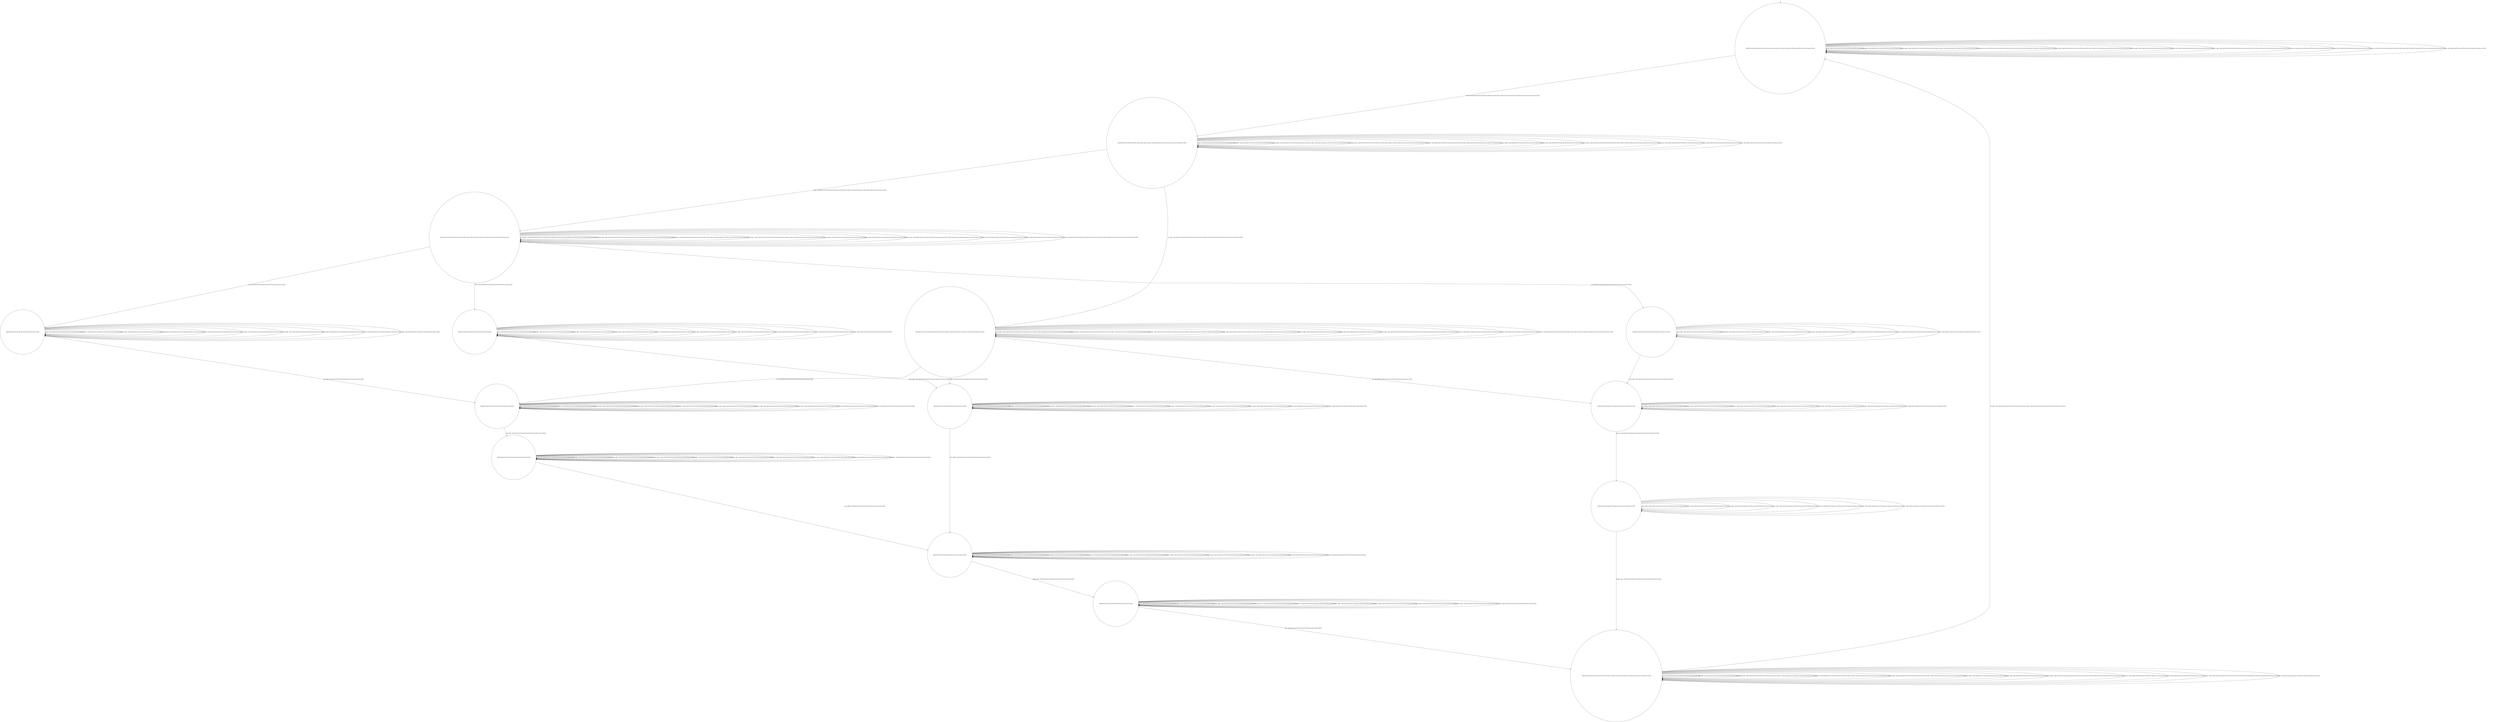digraph g {
	edge [lblstyle="above, sloped"];
	s0 [shape="circle" label="0@[((EUR and COF and CAP and TON and not DOL and not TEA) or (DOL and TEA and not TON and not CAP and not EUR and not COF))]"];
	s1 [shape="circle" label="1@[((EUR and COF and CAP and TON and not DOL and not TEA) or (DOL and TEA and not TON and not CAP and not EUR and not COF))]"];
	s2 [shape="circle" label="2@[((EUR and COF and CAP and TON and not DOL and not TEA) or (DOL and TEA and not TON and not CAP and not EUR and not COF))]"];
	s3 [shape="circle" label="3@[((EUR and COF and CAP and TON and not DOL and not TEA) or (DOL and TEA and not TON and not CAP and not EUR and not COF))]"];
	s4 [shape="circle" label="4@[((EUR and COF and CAP and TON and not DOL and not TEA))]"];
	s5 [shape="circle" label="5@[((EUR and COF and CAP and TON and not DOL and not TEA))]"];
	s6 [shape="circle" label="6@[((EUR and COF and CAP and TON and not DOL and not TEA))]"];
	s7 [shape="circle" label="7@[((EUR and COF and CAP and TON and not DOL and not TEA))]"];
	s8 [shape="circle" label="8@[((EUR and COF and CAP and TON and not DOL and not TEA))]"];
	s9 [shape="circle" label="9@[((EUR and COF and CAP and TON and not DOL and not TEA))]"];
	s10 [shape="circle" label="10@[((EUR and COF and CAP and TON and not DOL and not TEA))]"];
	s11 [shape="circle" label="11@[((EUR and COF and CAP and TON and not DOL and not TEA) or (DOL and TEA and not TON and not CAP and not EUR and not COF))]"];
	s12 [shape="circle" label="12@[((DOL and TEA and not TON and not CAP and not EUR and not COF))]"];
	s13 [shape="circle" label="13@[((DOL and TEA and not TON and not CAP and not EUR and not COF))]"];
	s14 [shape="circle" label="14@[((DOL and TEA and not TON and not CAP and not EUR and not COF))]"];
	s0 -> s0 [label="cap / nok() [((EUR and COF and CAP and TON and not DOL and not TEA))]"];
	s0 -> s0 [label="coffee / nok() [((EUR and COF and CAP and TON and not DOL and not TEA))]"];
	s0 -> s0 [label="cup_taken / nok() [((EUR and COF and CAP and TON and not DOL and not TEA) or (DOL and TEA and not TON and not CAP and not EUR and not COF))]"];
	s0 -> s0 [label="display_done / nok() [((EUR and COF and CAP and TON and not DOL and not TEA) or (DOL and TEA and not TON and not CAP and not EUR and not COF))]"];
	s0 -> s1 [label="dollar / ok() [((EUR and COF and CAP and TON and not DOL and not TEA) or (DOL and TEA and not TON and not CAP and not EUR and not COF))]"];
	s0 -> s0 [label="no_sugar / nok() [((EUR and COF and CAP and TON and not DOL and not TEA) or (DOL and TEA and not TON and not CAP and not EUR and not COF))]"];
	s0 -> s0 [label="pour_coffee / nok() [((EUR and COF and CAP and TON and not DOL and not TEA))]"];
	s0 -> s0 [label="pour_milk / nok() [((EUR and COF and CAP and TON and not DOL and not TEA))]"];
	s0 -> s0 [label="pour_sugar / nok() [((EUR and COF and CAP and TON and not DOL and not TEA) or (DOL and TEA and not TON and not CAP and not EUR and not COF))]"];
	s0 -> s0 [label="pour_tea / nok() [((DOL and TEA and not TON and not CAP and not EUR and not COF))]"];
	s0 -> s0 [label="ring / nok() [((EUR and COF and CAP and TON and not DOL and not TEA))]"];
	s0 -> s0 [label="sugar / nok() [((EUR and COF and CAP and TON and not DOL and not TEA) or (DOL and TEA and not TON and not CAP and not EUR and not COF))]"];
	s0 -> s0 [label="tea / nok() [((DOL and TEA and not TON and not CAP and not EUR and not COF))]"];
	s1 -> s1 [label="cap / nok() [((EUR and COF and CAP and TON and not DOL and not TEA))]"];
	s1 -> s1 [label="coffee / nok() [((EUR and COF and CAP and TON and not DOL and not TEA))]"];
	s1 -> s1 [label="cup_taken / nok() [((EUR and COF and CAP and TON and not DOL and not TEA) or (DOL and TEA and not TON and not CAP and not EUR and not COF))]"];
	s1 -> s1 [label="display_done / nok() [((EUR and COF and CAP and TON and not DOL and not TEA) or (DOL and TEA and not TON and not CAP and not EUR and not COF))]"];
	s1 -> s1 [label="dollar / nok() [((EUR and COF and CAP and TON and not DOL and not TEA) or (DOL and TEA and not TON and not CAP and not EUR and not COF))]"];
	s1 -> s2 [label="no_sugar / ok() [((EUR and COF and CAP and TON and not DOL and not TEA) or (DOL and TEA and not TON and not CAP and not EUR and not COF))]"];
	s1 -> s1 [label="pour_coffee / nok() [((EUR and COF and CAP and TON and not DOL and not TEA))]"];
	s1 -> s1 [label="pour_milk / nok() [((EUR and COF and CAP and TON and not DOL and not TEA))]"];
	s1 -> s1 [label="pour_sugar / nok() [((EUR and COF and CAP and TON and not DOL and not TEA) or (DOL and TEA and not TON and not CAP and not EUR and not COF))]"];
	s1 -> s1 [label="pour_tea / nok() [((DOL and TEA and not TON and not CAP and not EUR and not COF))]"];
	s1 -> s1 [label="ring / nok() [((EUR and COF and CAP and TON and not DOL and not TEA))]"];
	s1 -> s3 [label="sugar / ok() [((EUR and COF and CAP and TON and not DOL and not TEA) or (DOL and TEA and not TON and not CAP and not EUR and not COF))]"];
	s1 -> s1 [label="tea / nok() [((DOL and TEA and not TON and not CAP and not EUR and not COF))]"];
	s2 -> s6 [label="cap / ok() [((EUR and COF and CAP and TON and not DOL and not TEA))]"];
	s2 -> s7 [label="coffee / ok() [((EUR and COF and CAP and TON and not DOL and not TEA))]"];
	s2 -> s2 [label="cup_taken / nok() [((EUR and COF and CAP and TON and not DOL and not TEA) or (DOL and TEA and not TON and not CAP and not EUR and not COF))]"];
	s2 -> s2 [label="display_done / nok() [((EUR and COF and CAP and TON and not DOL and not TEA) or (DOL and TEA and not TON and not CAP and not EUR and not COF))]"];
	s2 -> s2 [label="dollar / nok() [((EUR and COF and CAP and TON and not DOL and not TEA) or (DOL and TEA and not TON and not CAP and not EUR and not COF))]"];
	s2 -> s2 [label="no_sugar / nok() [((EUR and COF and CAP and TON and not DOL and not TEA) or (DOL and TEA and not TON and not CAP and not EUR and not COF))]"];
	s2 -> s2 [label="pour_coffee / nok() [((EUR and COF and CAP and TON and not DOL and not TEA))]"];
	s2 -> s2 [label="pour_milk / nok() [((EUR and COF and CAP and TON and not DOL and not TEA))]"];
	s2 -> s2 [label="pour_sugar / nok() [((EUR and COF and CAP and TON and not DOL and not TEA) or (DOL and TEA and not TON and not CAP and not EUR and not COF))]"];
	s2 -> s2 [label="pour_tea / nok() [((DOL and TEA and not TON and not CAP and not EUR and not COF))]"];
	s2 -> s2 [label="ring / nok() [((EUR and COF and CAP and TON and not DOL and not TEA))]"];
	s2 -> s2 [label="sugar / void() [((EUR and COF and CAP and TON and not DOL and not TEA) or (DOL and TEA and not TON and not CAP and not EUR and not COF))]"];
	s2 -> s13 [label="tea / ok() [((DOL and TEA and not TON and not CAP and not EUR and not COF))]"];
	s3 -> s4 [label="cap / ok() [((EUR and COF and CAP and TON and not DOL and not TEA))]"];
	s3 -> s5 [label="coffee / ok() [((EUR and COF and CAP and TON and not DOL and not TEA))]"];
	s3 -> s3 [label="cup_taken / nok() [((EUR and COF and CAP and TON and not DOL and not TEA) or (DOL and TEA and not TON and not CAP and not EUR and not COF))]"];
	s3 -> s3 [label="display_done / nok() [((EUR and COF and CAP and TON and not DOL and not TEA) or (DOL and TEA and not TON and not CAP and not EUR and not COF))]"];
	s3 -> s3 [label="dollar / nok() [((EUR and COF and CAP and TON and not DOL and not TEA) or (DOL and TEA and not TON and not CAP and not EUR and not COF))]"];
	s3 -> s3 [label="no_sugar / void() [((EUR and COF and CAP and TON and not DOL and not TEA) or (DOL and TEA and not TON and not CAP and not EUR and not COF))]"];
	s3 -> s3 [label="pour_coffee / nok() [((EUR and COF and CAP and TON and not DOL and not TEA))]"];
	s3 -> s3 [label="pour_milk / nok() [((EUR and COF and CAP and TON and not DOL and not TEA))]"];
	s3 -> s3 [label="pour_sugar / nok() [((EUR and COF and CAP and TON and not DOL and not TEA) or (DOL and TEA and not TON and not CAP and not EUR and not COF))]"];
	s3 -> s3 [label="pour_tea / nok() [((DOL and TEA and not TON and not CAP and not EUR and not COF))]"];
	s3 -> s3 [label="ring / nok() [((EUR and COF and CAP and TON and not DOL and not TEA))]"];
	s3 -> s3 [label="sugar / nok() [((EUR and COF and CAP and TON and not DOL and not TEA) or (DOL and TEA and not TON and not CAP and not EUR and not COF))]"];
	s3 -> s12 [label="tea / ok() [((DOL and TEA and not TON and not CAP and not EUR and not COF))]"];
	s4 -> s4 [label="cap / nok() [((EUR and COF and CAP and TON and not DOL and not TEA))]"];
	s4 -> s4 [label="coffee / void() [((EUR and COF and CAP and TON and not DOL and not TEA))]"];
	s4 -> s4 [label="cup_taken / nok() [((EUR and COF and CAP and TON and not DOL and not TEA))]"];
	s4 -> s4 [label="display_done / nok() [((EUR and COF and CAP and TON and not DOL and not TEA))]"];
	s4 -> s4 [label="dollar / nok() [((EUR and COF and CAP and TON and not DOL and not TEA))]"];
	s4 -> s4 [label="no_sugar / nok() [((EUR and COF and CAP and TON and not DOL and not TEA))]"];
	s4 -> s4 [label="pour_coffee / nok() [((EUR and COF and CAP and TON and not DOL and not TEA))]"];
	s4 -> s4 [label="pour_milk / nok() [((EUR and COF and CAP and TON and not DOL and not TEA))]"];
	s4 -> s6 [label="pour_sugar / ok() [((EUR and COF and CAP and TON and not DOL and not TEA))]"];
	s4 -> s4 [label="ring / nok() [((EUR and COF and CAP and TON and not DOL and not TEA))]"];
	s4 -> s4 [label="sugar / nok() [((EUR and COF and CAP and TON and not DOL and not TEA))]"];
	s5 -> s5 [label="cap / void() [((EUR and COF and CAP and TON and not DOL and not TEA))]"];
	s5 -> s5 [label="coffee / nok() [((EUR and COF and CAP and TON and not DOL and not TEA))]"];
	s5 -> s5 [label="cup_taken / nok() [((EUR and COF and CAP and TON and not DOL and not TEA))]"];
	s5 -> s5 [label="display_done / nok() [((EUR and COF and CAP and TON and not DOL and not TEA))]"];
	s5 -> s5 [label="dollar / nok() [((EUR and COF and CAP and TON and not DOL and not TEA))]"];
	s5 -> s5 [label="no_sugar / nok() [((EUR and COF and CAP and TON and not DOL and not TEA))]"];
	s5 -> s5 [label="pour_coffee / nok() [((EUR and COF and CAP and TON and not DOL and not TEA))]"];
	s5 -> s5 [label="pour_milk / nok() [((EUR and COF and CAP and TON and not DOL and not TEA))]"];
	s5 -> s7 [label="pour_sugar / ok() [((EUR and COF and CAP and TON and not DOL and not TEA))]"];
	s5 -> s5 [label="ring / nok() [((EUR and COF and CAP and TON and not DOL and not TEA))]"];
	s5 -> s5 [label="sugar / nok() [((EUR and COF and CAP and TON and not DOL and not TEA))]"];
	s6 -> s6 [label="cap / nok() [((EUR and COF and CAP and TON and not DOL and not TEA))]"];
	s6 -> s6 [label="coffee / void() [((EUR and COF and CAP and TON and not DOL and not TEA))]"];
	s6 -> s6 [label="cup_taken / nok() [((EUR and COF and CAP and TON and not DOL and not TEA))]"];
	s6 -> s6 [label="display_done / nok() [((EUR and COF and CAP and TON and not DOL and not TEA))]"];
	s6 -> s6 [label="dollar / nok() [((EUR and COF and CAP and TON and not DOL and not TEA))]"];
	s6 -> s6 [label="no_sugar / nok() [((EUR and COF and CAP and TON and not DOL and not TEA))]"];
	s6 -> s6 [label="pour_coffee / nok() [((EUR and COF and CAP and TON and not DOL and not TEA))]"];
	s6 -> s9 [label="pour_milk / ok() [((EUR and COF and CAP and TON and not DOL and not TEA))]"];
	s6 -> s6 [label="pour_sugar / nok() [((EUR and COF and CAP and TON and not DOL and not TEA))]"];
	s6 -> s6 [label="ring / nok() [((EUR and COF and CAP and TON and not DOL and not TEA))]"];
	s6 -> s6 [label="sugar / nok() [((EUR and COF and CAP and TON and not DOL and not TEA))]"];
	s7 -> s7 [label="cap / void() [((EUR and COF and CAP and TON and not DOL and not TEA))]"];
	s7 -> s7 [label="coffee / nok() [((EUR and COF and CAP and TON and not DOL and not TEA))]"];
	s7 -> s7 [label="cup_taken / nok() [((EUR and COF and CAP and TON and not DOL and not TEA))]"];
	s7 -> s7 [label="display_done / nok() [((EUR and COF and CAP and TON and not DOL and not TEA))]"];
	s7 -> s7 [label="dollar / nok() [((EUR and COF and CAP and TON and not DOL and not TEA))]"];
	s7 -> s7 [label="no_sugar / nok() [((EUR and COF and CAP and TON and not DOL and not TEA))]"];
	s7 -> s8 [label="pour_coffee / ok() [((EUR and COF and CAP and TON and not DOL and not TEA))]"];
	s7 -> s7 [label="pour_milk / nok() [((EUR and COF and CAP and TON and not DOL and not TEA))]"];
	s7 -> s7 [label="pour_sugar / nok() [((EUR and COF and CAP and TON and not DOL and not TEA))]"];
	s7 -> s7 [label="ring / nok() [((EUR and COF and CAP and TON and not DOL and not TEA))]"];
	s7 -> s7 [label="sugar / nok() [((EUR and COF and CAP and TON and not DOL and not TEA))]"];
	s8 -> s8 [label="cap / nok() [((EUR and COF and CAP and TON and not DOL and not TEA))]"];
	s8 -> s8 [label="coffee / nok() [((EUR and COF and CAP and TON and not DOL and not TEA))]"];
	s8 -> s8 [label="cup_taken / nok() [((EUR and COF and CAP and TON and not DOL and not TEA))]"];
	s8 -> s10 [label="display_done / ok() [((EUR and COF and CAP and TON and not DOL and not TEA))]"];
	s8 -> s8 [label="dollar / nok() [((EUR and COF and CAP and TON and not DOL and not TEA))]"];
	s8 -> s8 [label="no_sugar / nok() [((EUR and COF and CAP and TON and not DOL and not TEA))]"];
	s8 -> s8 [label="pour_coffee / nok() [((EUR and COF and CAP and TON and not DOL and not TEA))]"];
	s8 -> s8 [label="pour_milk / nok() [((EUR and COF and CAP and TON and not DOL and not TEA))]"];
	s8 -> s8 [label="pour_sugar / nok() [((EUR and COF and CAP and TON and not DOL and not TEA))]"];
	s8 -> s8 [label="ring / nok() [((EUR and COF and CAP and TON and not DOL and not TEA))]"];
	s8 -> s8 [label="sugar / nok() [((EUR and COF and CAP and TON and not DOL and not TEA))]"];
	s9 -> s9 [label="cap / nok() [((EUR and COF and CAP and TON and not DOL and not TEA))]"];
	s9 -> s9 [label="coffee / nok() [((EUR and COF and CAP and TON and not DOL and not TEA))]"];
	s9 -> s9 [label="cup_taken / nok() [((EUR and COF and CAP and TON and not DOL and not TEA))]"];
	s9 -> s9 [label="display_done / nok() [((EUR and COF and CAP and TON and not DOL and not TEA))]"];
	s9 -> s9 [label="dollar / nok() [((EUR and COF and CAP and TON and not DOL and not TEA))]"];
	s9 -> s9 [label="no_sugar / nok() [((EUR and COF and CAP and TON and not DOL and not TEA))]"];
	s9 -> s8 [label="pour_coffee / ok() [((EUR and COF and CAP and TON and not DOL and not TEA))]"];
	s9 -> s9 [label="pour_milk / nok() [((EUR and COF and CAP and TON and not DOL and not TEA))]"];
	s9 -> s9 [label="pour_sugar / nok() [((EUR and COF and CAP and TON and not DOL and not TEA))]"];
	s9 -> s9 [label="ring / nok() [((EUR and COF and CAP and TON and not DOL and not TEA))]"];
	s9 -> s9 [label="sugar / nok() [((EUR and COF and CAP and TON and not DOL and not TEA))]"];
	s10 -> s10 [label="cap / nok() [((EUR and COF and CAP and TON and not DOL and not TEA))]"];
	s10 -> s10 [label="coffee / nok() [((EUR and COF and CAP and TON and not DOL and not TEA))]"];
	s10 -> s10 [label="cup_taken / nok() [((EUR and COF and CAP and TON and not DOL and not TEA))]"];
	s10 -> s10 [label="display_done / nok() [((EUR and COF and CAP and TON and not DOL and not TEA))]"];
	s10 -> s10 [label="dollar / nok() [((EUR and COF and CAP and TON and not DOL and not TEA))]"];
	s10 -> s10 [label="no_sugar / nok() [((EUR and COF and CAP and TON and not DOL and not TEA))]"];
	s10 -> s10 [label="pour_coffee / nok() [((EUR and COF and CAP and TON and not DOL and not TEA))]"];
	s10 -> s10 [label="pour_milk / nok() [((EUR and COF and CAP and TON and not DOL and not TEA))]"];
	s10 -> s10 [label="pour_sugar / nok() [((EUR and COF and CAP and TON and not DOL and not TEA))]"];
	s10 -> s11 [label="ring / ok() [((EUR and COF and CAP and TON and not DOL and not TEA))]"];
	s10 -> s10 [label="sugar / nok() [((EUR and COF and CAP and TON and not DOL and not TEA))]"];
	s11 -> s11 [label="cap / nok() [((EUR and COF and CAP and TON and not DOL and not TEA))]"];
	s11 -> s11 [label="coffee / nok() [((EUR and COF and CAP and TON and not DOL and not TEA))]"];
	s11 -> s0 [label="cup_taken / ok() [((EUR and COF and CAP and TON and not DOL and not TEA) or (DOL and TEA and not TON and not CAP and not EUR and not COF))]"];
	s11 -> s11 [label="display_done / nok() [((EUR and COF and CAP and TON and not DOL and not TEA) or (DOL and TEA and not TON and not CAP and not EUR and not COF))]"];
	s11 -> s11 [label="dollar / nok() [((EUR and COF and CAP and TON and not DOL and not TEA) or (DOL and TEA and not TON and not CAP and not EUR and not COF))]"];
	s11 -> s11 [label="no_sugar / nok() [((EUR and COF and CAP and TON and not DOL and not TEA) or (DOL and TEA and not TON and not CAP and not EUR and not COF))]"];
	s11 -> s11 [label="pour_coffee / nok() [((EUR and COF and CAP and TON and not DOL and not TEA))]"];
	s11 -> s11 [label="pour_milk / nok() [((EUR and COF and CAP and TON and not DOL and not TEA))]"];
	s11 -> s11 [label="pour_sugar / nok() [((EUR and COF and CAP and TON and not DOL and not TEA) or (DOL and TEA and not TON and not CAP and not EUR and not COF))]"];
	s11 -> s11 [label="pour_tea / nok() [((DOL and TEA and not TON and not CAP and not EUR and not COF))]"];
	s11 -> s11 [label="ring / nok() [((EUR and COF and CAP and TON and not DOL and not TEA))]"];
	s11 -> s11 [label="sugar / nok() [((EUR and COF and CAP and TON and not DOL and not TEA) or (DOL and TEA and not TON and not CAP and not EUR and not COF))]"];
	s11 -> s11 [label="tea / nok() [((DOL and TEA and not TON and not CAP and not EUR and not COF))]"];
	s12 -> s12 [label="cup_taken / nok() [((DOL and TEA and not TON and not CAP and not EUR and not COF))]"];
	s12 -> s12 [label="display_done / nok() [((DOL and TEA and not TON and not CAP and not EUR and not COF))]"];
	s12 -> s12 [label="dollar / nok() [((DOL and TEA and not TON and not CAP and not EUR and not COF))]"];
	s12 -> s12 [label="no_sugar / nok() [((DOL and TEA and not TON and not CAP and not EUR and not COF))]"];
	s12 -> s13 [label="pour_sugar / ok() [((DOL and TEA and not TON and not CAP and not EUR and not COF))]"];
	s12 -> s12 [label="pour_tea / nok() [((DOL and TEA and not TON and not CAP and not EUR and not COF))]"];
	s12 -> s12 [label="sugar / nok() [((DOL and TEA and not TON and not CAP and not EUR and not COF))]"];
	s12 -> s12 [label="tea / nok() [((DOL and TEA and not TON and not CAP and not EUR and not COF))]"];
	s13 -> s13 [label="cup_taken / nok() [((DOL and TEA and not TON and not CAP and not EUR and not COF))]"];
	s13 -> s13 [label="display_done / nok() [((DOL and TEA and not TON and not CAP and not EUR and not COF))]"];
	s13 -> s13 [label="dollar / nok() [((DOL and TEA and not TON and not CAP and not EUR and not COF))]"];
	s13 -> s13 [label="no_sugar / nok() [((DOL and TEA and not TON and not CAP and not EUR and not COF))]"];
	s13 -> s13 [label="pour_sugar / nok() [((DOL and TEA and not TON and not CAP and not EUR and not COF))]"];
	s13 -> s14 [label="pour_tea / ok() [((DOL and TEA and not TON and not CAP and not EUR and not COF))]"];
	s13 -> s13 [label="sugar / nok() [((DOL and TEA and not TON and not CAP and not EUR and not COF))]"];
	s13 -> s13 [label="tea / nok() [((DOL and TEA and not TON and not CAP and not EUR and not COF))]"];
	s14 -> s14 [label="cup_taken / nok() [((DOL and TEA and not TON and not CAP and not EUR and not COF))]"];
	s14 -> s11 [label="display_done / ok() [((DOL and TEA and not TON and not CAP and not EUR and not COF))]"];
	s14 -> s14 [label="dollar / nok() [((DOL and TEA and not TON and not CAP and not EUR and not COF))]"];
	s14 -> s14 [label="no_sugar / nok() [((DOL and TEA and not TON and not CAP and not EUR and not COF))]"];
	s14 -> s14 [label="pour_sugar / nok() [((DOL and TEA and not TON and not CAP and not EUR and not COF))]"];
	s14 -> s14 [label="pour_tea / nok() [((DOL and TEA and not TON and not CAP and not EUR and not COF))]"];
	s14 -> s14 [label="sugar / nok() [((DOL and TEA and not TON and not CAP and not EUR and not COF))]"];
	s14 -> s14 [label="tea / nok() [((DOL and TEA and not TON and not CAP and not EUR and not COF))]"];
	__start0 [label="" shape="none" width="0" height="0"];
	__start0 -> s0;
}